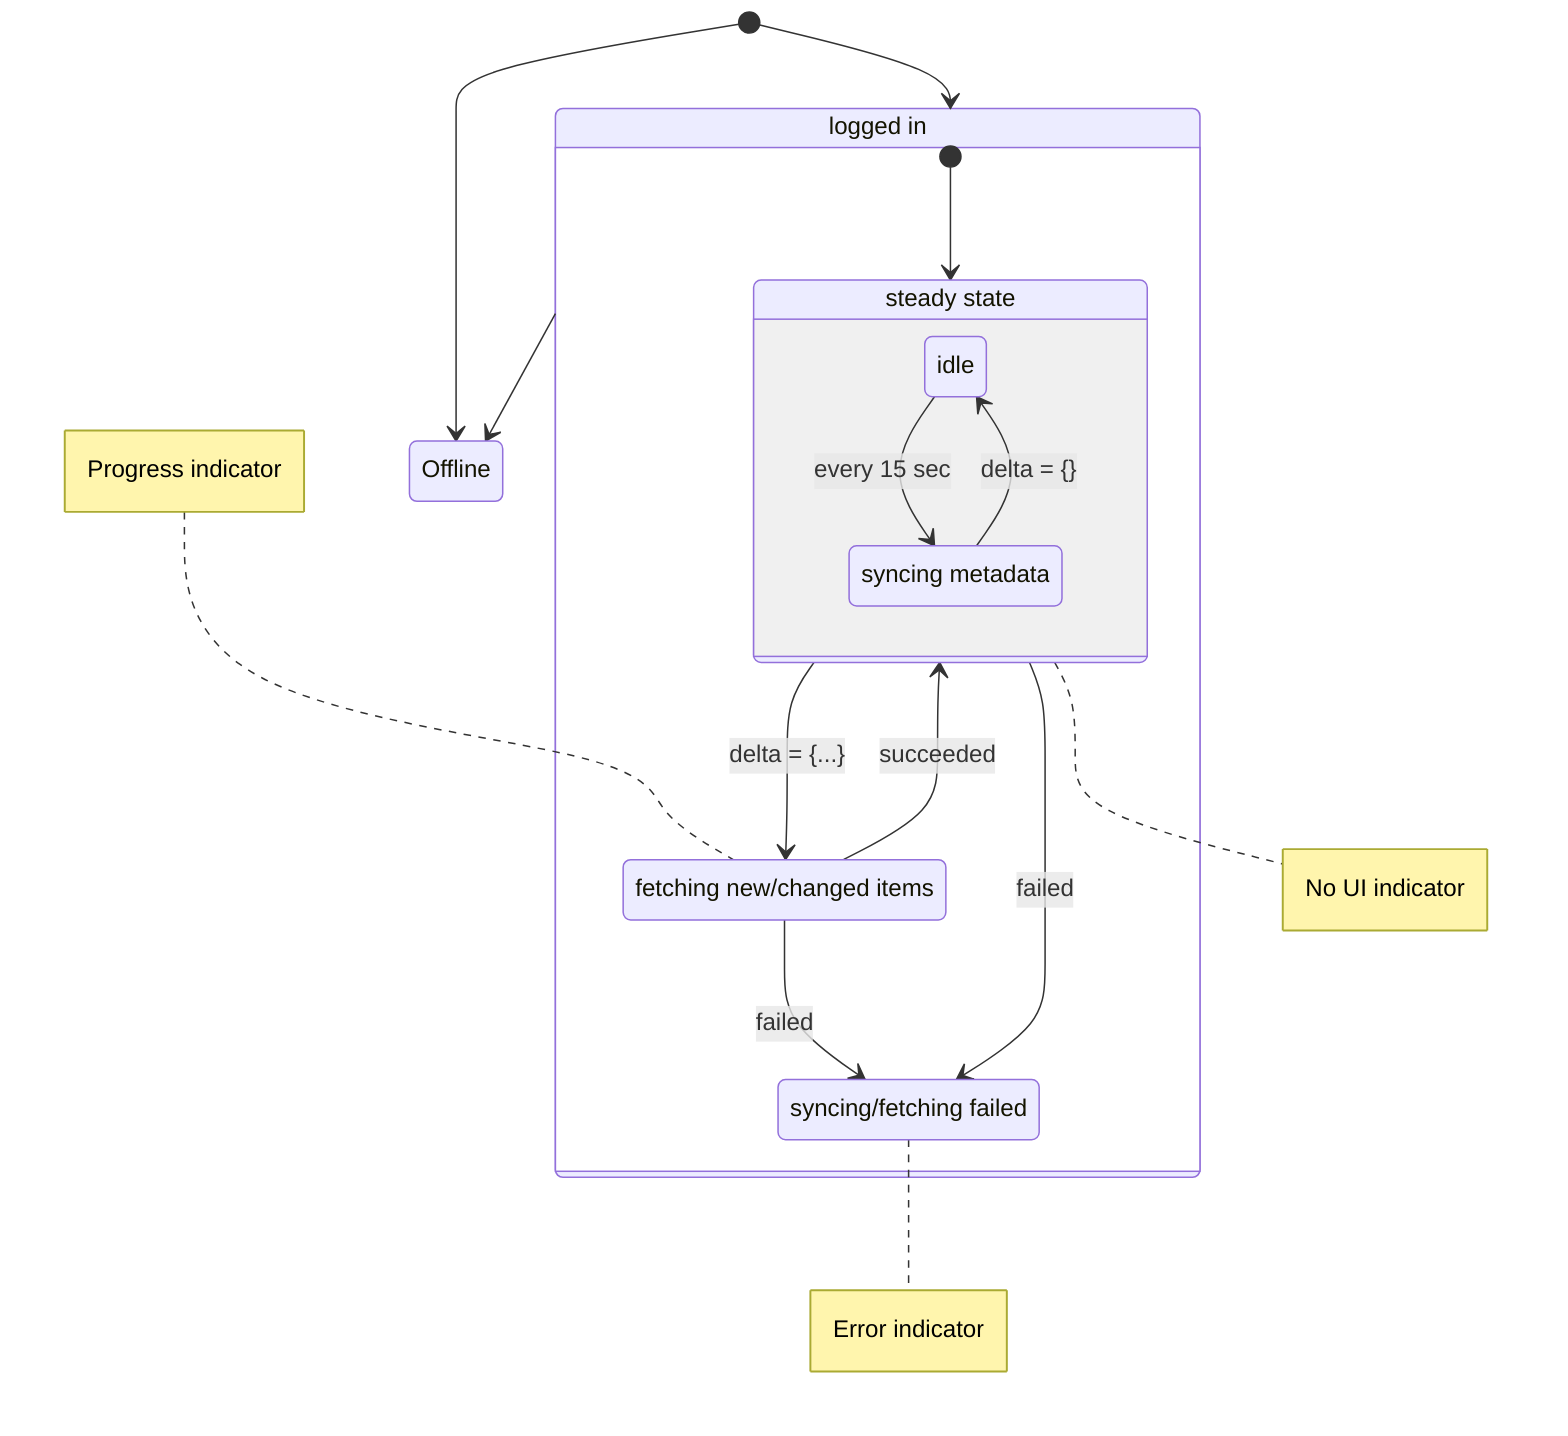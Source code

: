 stateDiagram

[*] --> LoggedIn
[*] --> Offline

LoggedIn --> Offline
state "logged in" as LoggedIn {
    [*] --> SteadyState

    Note right of SteadyState
        No UI indicator
    end note
    state "steady state" as SteadyState {
        Idle --> SyncingMetadata: every 15 sec
        state "idle" as Idle

        SyncingMetadata --> Idle: delta = {}
        state "syncing metadata" as SyncingMetadata
    }
    SteadyState --> Failed: failed
    SteadyState --> FetchingItems: delta = {...}

    FetchingItems --> SteadyState: succeeded
    FetchingItems --> Failed: failed
    Note left of FetchingItems
        Progress indicator
    end note
    state "fetching new/changed items" as FetchingItems

    Note right of Failed
        Error indicator
    end note
    state "syncing/fetching failed" as Failed
}